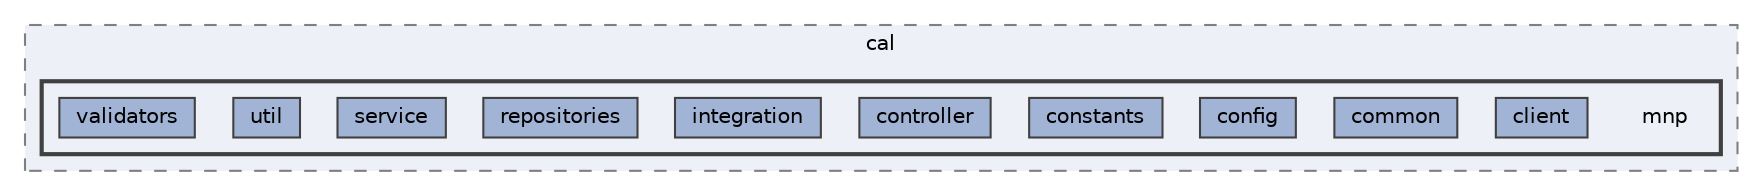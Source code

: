 digraph "repository/mnp/src/main/java/com/sterlite/cal/mnp"
{
 // LATEX_PDF_SIZE
  bgcolor="transparent";
  edge [fontname=Helvetica,fontsize=10,labelfontname=Helvetica,labelfontsize=10];
  node [fontname=Helvetica,fontsize=10,shape=box,height=0.2,width=0.4];
  compound=true
  subgraph clusterdir_cb65e04dc08ae96cd0f0756eff706832 {
    graph [ bgcolor="#edf0f7", pencolor="grey50", label="cal", fontname=Helvetica,fontsize=10 style="filled,dashed", URL="dir_cb65e04dc08ae96cd0f0756eff706832.html",tooltip=""]
  subgraph clusterdir_2ba090eb009818682dbdaa59020602c0 {
    graph [ bgcolor="#edf0f7", pencolor="grey25", label="", fontname=Helvetica,fontsize=10 style="filled,bold", URL="dir_2ba090eb009818682dbdaa59020602c0.html",tooltip=""]
    dir_2ba090eb009818682dbdaa59020602c0 [shape=plaintext, label="mnp"];
  dir_4390078007a8ad8ed5f92f7715d7d026 [label="client", fillcolor="#a2b4d6", color="grey25", style="filled", URL="dir_4390078007a8ad8ed5f92f7715d7d026.html",tooltip=""];
  dir_b5554813e4cf4448742a903a353b6bc5 [label="common", fillcolor="#a2b4d6", color="grey25", style="filled", URL="dir_b5554813e4cf4448742a903a353b6bc5.html",tooltip=""];
  dir_e0c2555d88da9af76cdfd041cf41bc75 [label="config", fillcolor="#a2b4d6", color="grey25", style="filled", URL="dir_e0c2555d88da9af76cdfd041cf41bc75.html",tooltip=""];
  dir_dd62d6b54da7d11f455c98be863ef7cc [label="constants", fillcolor="#a2b4d6", color="grey25", style="filled", URL="dir_dd62d6b54da7d11f455c98be863ef7cc.html",tooltip=""];
  dir_ba6b2ef8b868a3b11218492df825a78e [label="controller", fillcolor="#a2b4d6", color="grey25", style="filled", URL="dir_ba6b2ef8b868a3b11218492df825a78e.html",tooltip=""];
  dir_071f45b07190d56308652329e79e8712 [label="integration", fillcolor="#a2b4d6", color="grey25", style="filled", URL="dir_071f45b07190d56308652329e79e8712.html",tooltip=""];
  dir_3858b41f49204d89a0655d105b7412c6 [label="repositories", fillcolor="#a2b4d6", color="grey25", style="filled", URL="dir_3858b41f49204d89a0655d105b7412c6.html",tooltip=""];
  dir_d827e046a1fdfe53dee1477b35fbc7b1 [label="service", fillcolor="#a2b4d6", color="grey25", style="filled", URL="dir_d827e046a1fdfe53dee1477b35fbc7b1.html",tooltip=""];
  dir_2f0387b2e6e76d08b50068d899f0406b [label="util", fillcolor="#a2b4d6", color="grey25", style="filled", URL="dir_2f0387b2e6e76d08b50068d899f0406b.html",tooltip=""];
  dir_96d8920318f710b9aa66b0fd8e3b326b [label="validators", fillcolor="#a2b4d6", color="grey25", style="filled", URL="dir_96d8920318f710b9aa66b0fd8e3b326b.html",tooltip=""];
  }
  }
}
